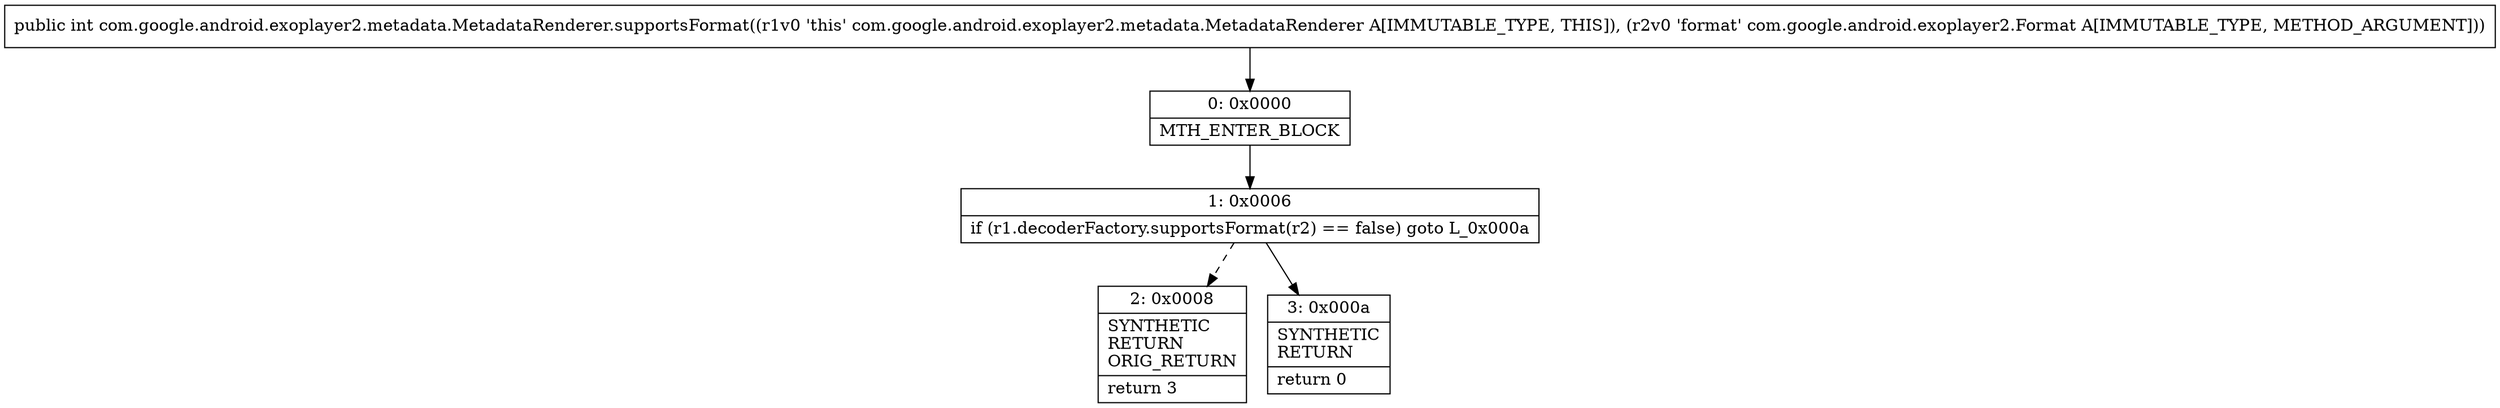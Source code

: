digraph "CFG forcom.google.android.exoplayer2.metadata.MetadataRenderer.supportsFormat(Lcom\/google\/android\/exoplayer2\/Format;)I" {
Node_0 [shape=record,label="{0\:\ 0x0000|MTH_ENTER_BLOCK\l}"];
Node_1 [shape=record,label="{1\:\ 0x0006|if (r1.decoderFactory.supportsFormat(r2) == false) goto L_0x000a\l}"];
Node_2 [shape=record,label="{2\:\ 0x0008|SYNTHETIC\lRETURN\lORIG_RETURN\l|return 3\l}"];
Node_3 [shape=record,label="{3\:\ 0x000a|SYNTHETIC\lRETURN\l|return 0\l}"];
MethodNode[shape=record,label="{public int com.google.android.exoplayer2.metadata.MetadataRenderer.supportsFormat((r1v0 'this' com.google.android.exoplayer2.metadata.MetadataRenderer A[IMMUTABLE_TYPE, THIS]), (r2v0 'format' com.google.android.exoplayer2.Format A[IMMUTABLE_TYPE, METHOD_ARGUMENT])) }"];
MethodNode -> Node_0;
Node_0 -> Node_1;
Node_1 -> Node_2[style=dashed];
Node_1 -> Node_3;
}

